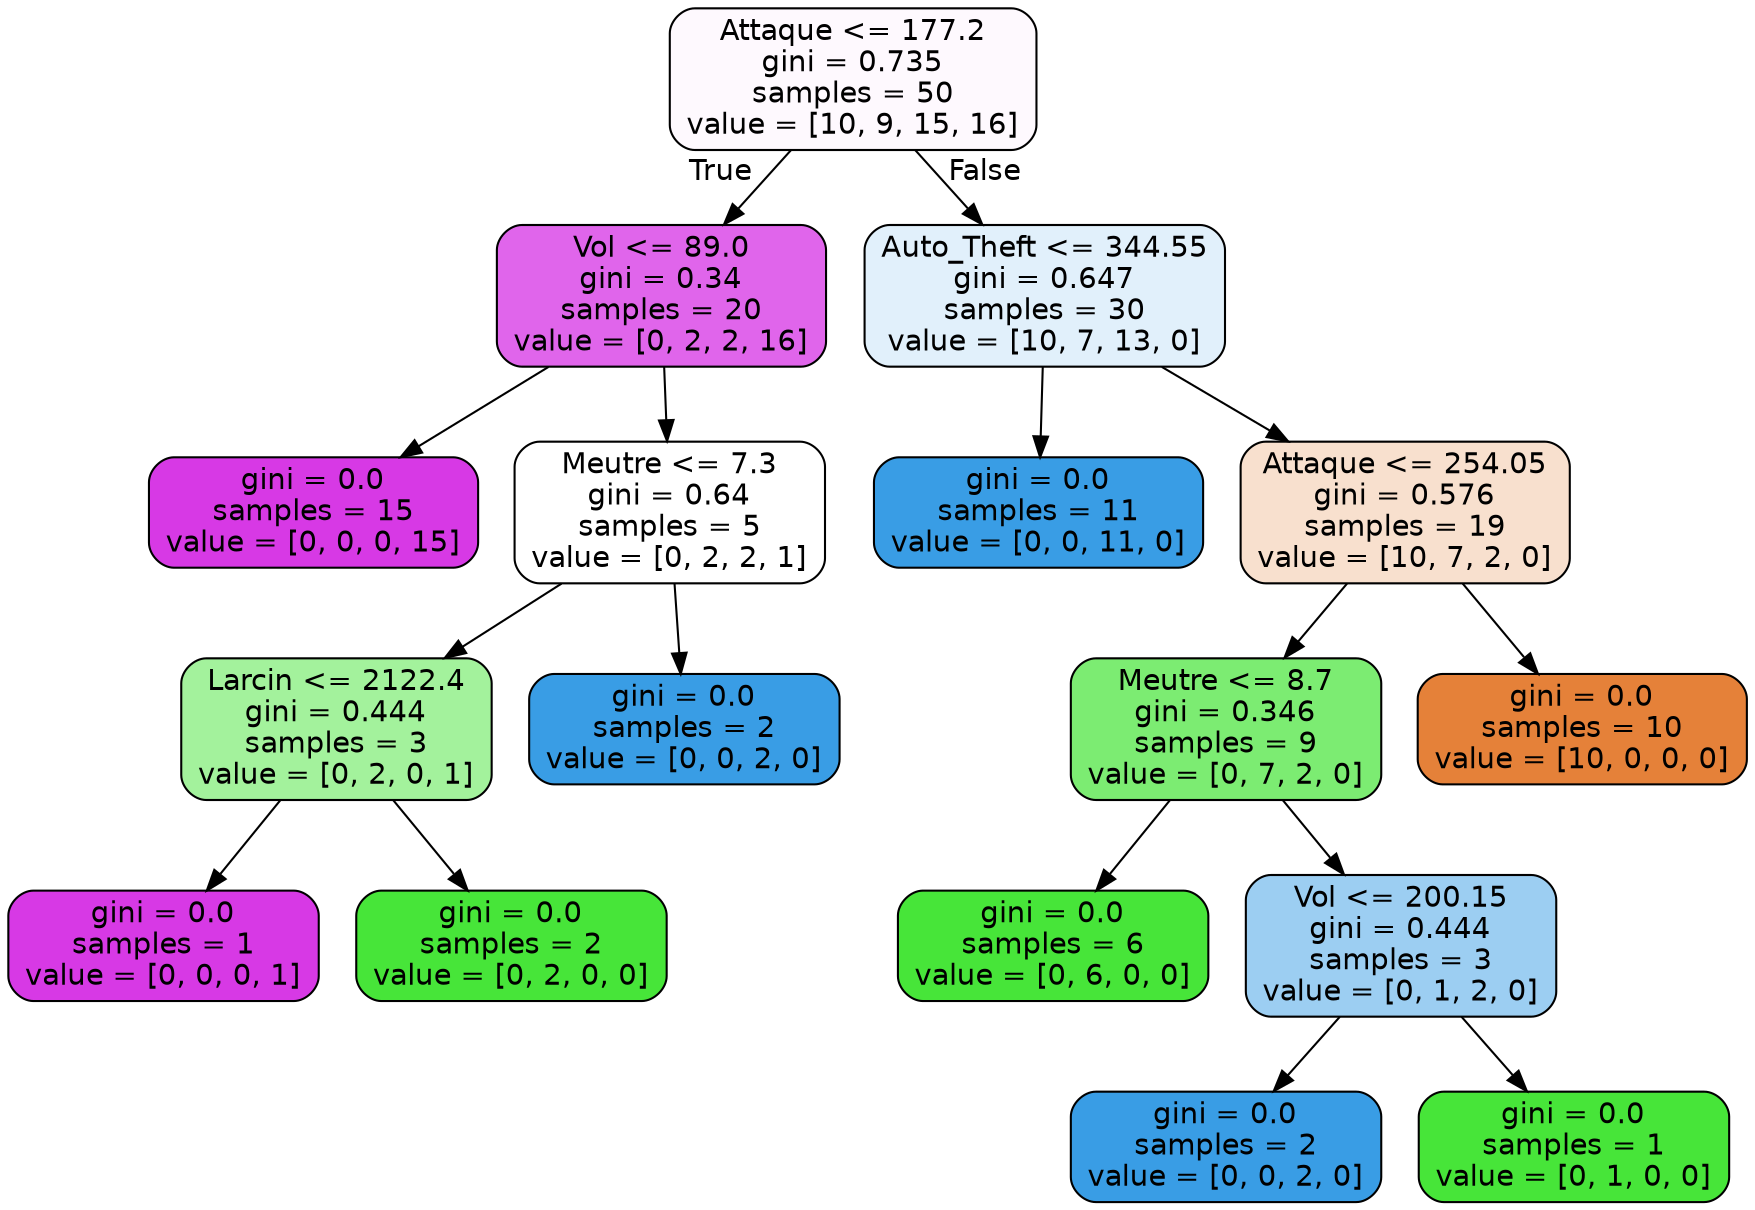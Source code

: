 digraph Tree {
node [shape=box, style="filled, rounded", color="black", fontname=helvetica] ;
edge [fontname=helvetica] ;
0 [label="Attaque <= 177.2\ngini = 0.735\nsamples = 50\nvalue = [10, 9, 15, 16]", fillcolor="#fef9fe"] ;
1 [label="Vol <= 89.0\ngini = 0.34\nsamples = 20\nvalue = [0, 2, 2, 16]", fillcolor="#e065eb"] ;
0 -> 1 [labeldistance=2.5, labelangle=45, headlabel="True"] ;
2 [label="gini = 0.0\nsamples = 15\nvalue = [0, 0, 0, 15]", fillcolor="#d739e5"] ;
1 -> 2 ;
3 [label="Meutre <= 7.3\ngini = 0.64\nsamples = 5\nvalue = [0, 2, 2, 1]", fillcolor="#ffffff"] ;
1 -> 3 ;
4 [label="Larcin <= 2122.4\ngini = 0.444\nsamples = 3\nvalue = [0, 2, 0, 1]", fillcolor="#a3f29c"] ;
3 -> 4 ;
5 [label="gini = 0.0\nsamples = 1\nvalue = [0, 0, 0, 1]", fillcolor="#d739e5"] ;
4 -> 5 ;
6 [label="gini = 0.0\nsamples = 2\nvalue = [0, 2, 0, 0]", fillcolor="#47e539"] ;
4 -> 6 ;
7 [label="gini = 0.0\nsamples = 2\nvalue = [0, 0, 2, 0]", fillcolor="#399de5"] ;
3 -> 7 ;
8 [label="Auto_Theft <= 344.55\ngini = 0.647\nsamples = 30\nvalue = [10, 7, 13, 0]", fillcolor="#e1f0fb"] ;
0 -> 8 [labeldistance=2.5, labelangle=-45, headlabel="False"] ;
9 [label="gini = 0.0\nsamples = 11\nvalue = [0, 0, 11, 0]", fillcolor="#399de5"] ;
8 -> 9 ;
10 [label="Attaque <= 254.05\ngini = 0.576\nsamples = 19\nvalue = [10, 7, 2, 0]", fillcolor="#f8e0ce"] ;
8 -> 10 ;
11 [label="Meutre <= 8.7\ngini = 0.346\nsamples = 9\nvalue = [0, 7, 2, 0]", fillcolor="#7cec72"] ;
10 -> 11 ;
12 [label="gini = 0.0\nsamples = 6\nvalue = [0, 6, 0, 0]", fillcolor="#47e539"] ;
11 -> 12 ;
13 [label="Vol <= 200.15\ngini = 0.444\nsamples = 3\nvalue = [0, 1, 2, 0]", fillcolor="#9ccef2"] ;
11 -> 13 ;
14 [label="gini = 0.0\nsamples = 2\nvalue = [0, 0, 2, 0]", fillcolor="#399de5"] ;
13 -> 14 ;
15 [label="gini = 0.0\nsamples = 1\nvalue = [0, 1, 0, 0]", fillcolor="#47e539"] ;
13 -> 15 ;
16 [label="gini = 0.0\nsamples = 10\nvalue = [10, 0, 0, 0]", fillcolor="#e58139"] ;
10 -> 16 ;
}